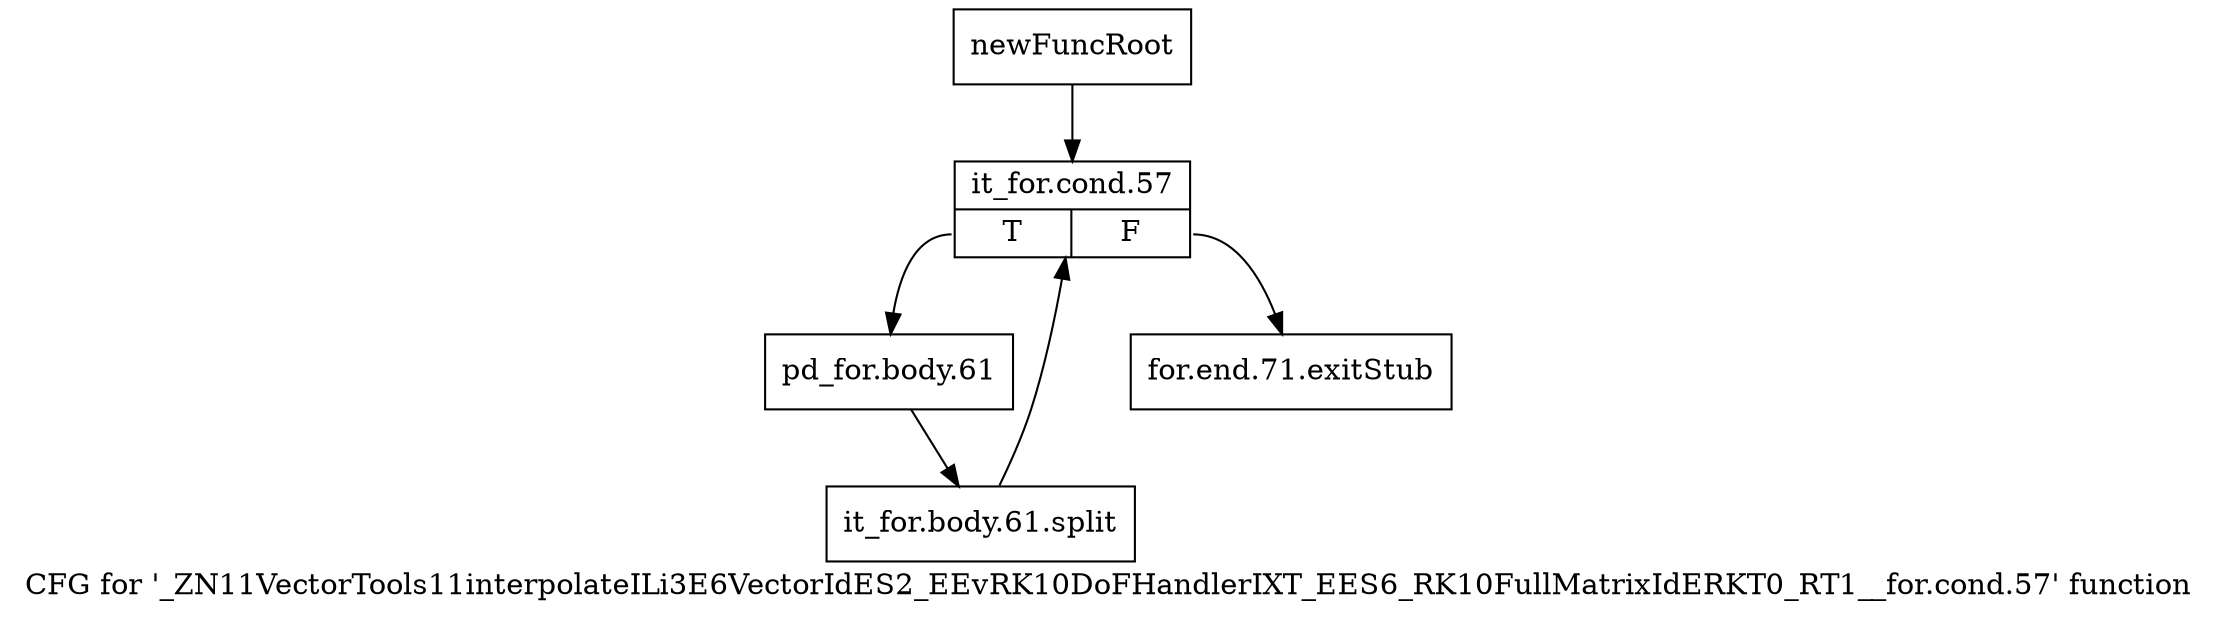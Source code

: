 digraph "CFG for '_ZN11VectorTools11interpolateILi3E6VectorIdES2_EEvRK10DoFHandlerIXT_EES6_RK10FullMatrixIdERKT0_RT1__for.cond.57' function" {
	label="CFG for '_ZN11VectorTools11interpolateILi3E6VectorIdES2_EEvRK10DoFHandlerIXT_EES6_RK10FullMatrixIdERKT0_RT1__for.cond.57' function";

	Node0x995b0c0 [shape=record,label="{newFuncRoot}"];
	Node0x995b0c0 -> Node0x995b160;
	Node0x995b110 [shape=record,label="{for.end.71.exitStub}"];
	Node0x995b160 [shape=record,label="{it_for.cond.57|{<s0>T|<s1>F}}"];
	Node0x995b160:s0 -> Node0x995b1b0;
	Node0x995b160:s1 -> Node0x995b110;
	Node0x995b1b0 [shape=record,label="{pd_for.body.61}"];
	Node0x995b1b0 -> Node0xbaeea40;
	Node0xbaeea40 [shape=record,label="{it_for.body.61.split}"];
	Node0xbaeea40 -> Node0x995b160;
}
